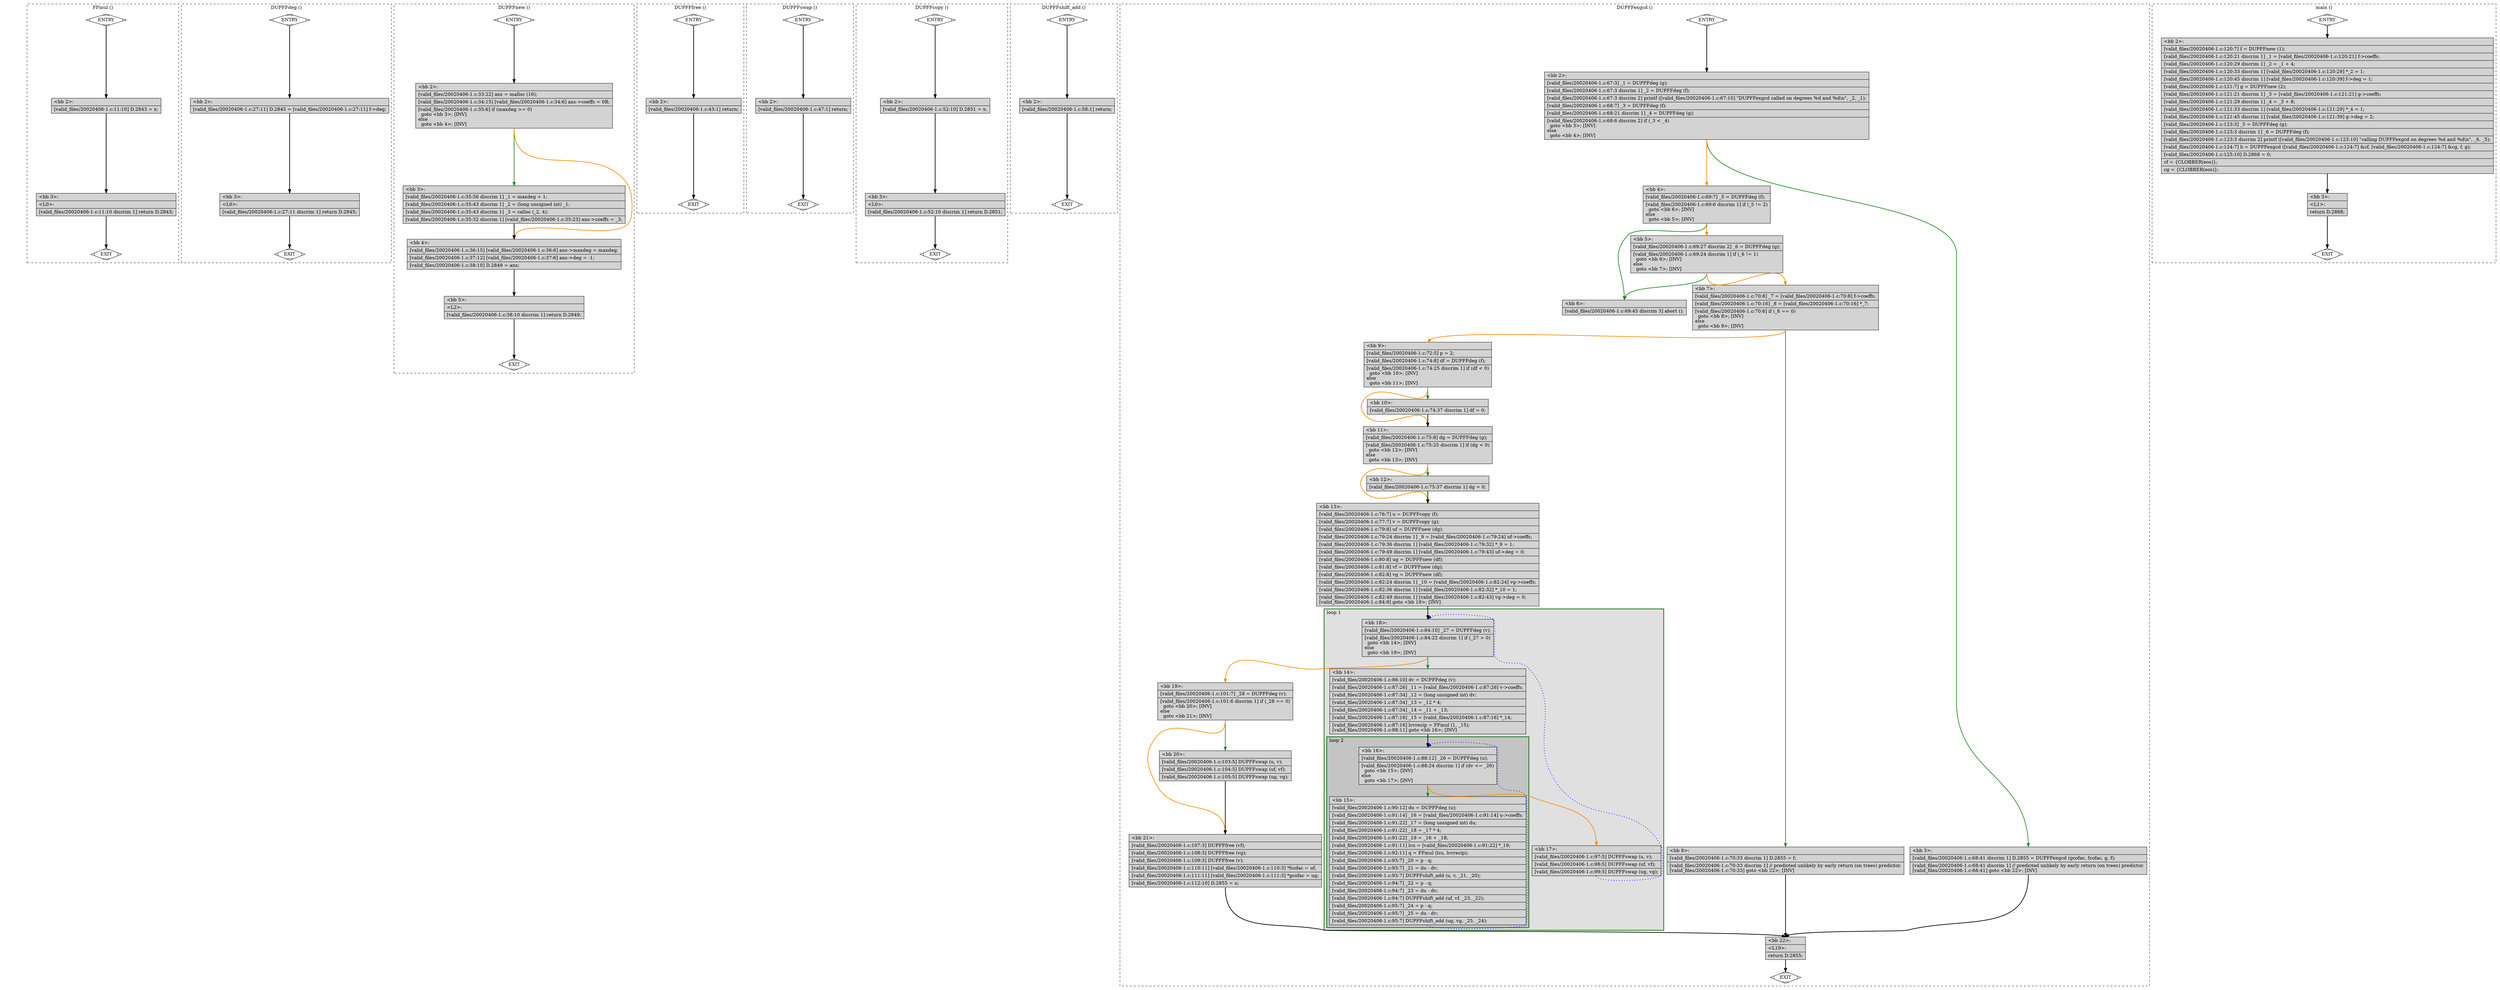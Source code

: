 digraph "a-20020406-1.c.015t.cfg" {
overlap=false;
subgraph "cluster_FFmul" {
	style="dashed";
	color="black";
	label="FFmul ()";
	fn_0_basic_block_0 [shape=Mdiamond,style=filled,fillcolor=white,label="ENTRY"];

	fn_0_basic_block_1 [shape=Mdiamond,style=filled,fillcolor=white,label="EXIT"];

	fn_0_basic_block_2 [shape=record,style=filled,fillcolor=lightgrey,label="{\<bb\ 2\>:\l\
|[valid_files/20020406-1.c:11:10]\ D.2843\ =\ x;\l\
}"];

	fn_0_basic_block_3 [shape=record,style=filled,fillcolor=lightgrey,label="{\<bb\ 3\>:\l\
|\<L0\>:\l\
|[valid_files/20020406-1.c:11:10\ discrim\ 1]\ return\ D.2843;\l\
}"];

	fn_0_basic_block_0:s -> fn_0_basic_block_2:n [style="solid,bold",color=black,weight=100,constraint=true];
	fn_0_basic_block_2:s -> fn_0_basic_block_3:n [style="solid,bold",color=black,weight=100,constraint=true];
	fn_0_basic_block_3:s -> fn_0_basic_block_1:n [style="solid,bold",color=black,weight=10,constraint=true];
	fn_0_basic_block_0:s -> fn_0_basic_block_1:n [style="invis",constraint=true];
}
subgraph "cluster_DUPFFdeg" {
	style="dashed";
	color="black";
	label="DUPFFdeg ()";
	fn_1_basic_block_0 [shape=Mdiamond,style=filled,fillcolor=white,label="ENTRY"];

	fn_1_basic_block_1 [shape=Mdiamond,style=filled,fillcolor=white,label="EXIT"];

	fn_1_basic_block_2 [shape=record,style=filled,fillcolor=lightgrey,label="{\<bb\ 2\>:\l\
|[valid_files/20020406-1.c:27:11]\ D.2845\ =\ [valid_files/20020406-1.c:27:11]\ f-\>deg;\l\
}"];

	fn_1_basic_block_3 [shape=record,style=filled,fillcolor=lightgrey,label="{\<bb\ 3\>:\l\
|\<L0\>:\l\
|[valid_files/20020406-1.c:27:11\ discrim\ 1]\ return\ D.2845;\l\
}"];

	fn_1_basic_block_0:s -> fn_1_basic_block_2:n [style="solid,bold",color=black,weight=100,constraint=true];
	fn_1_basic_block_2:s -> fn_1_basic_block_3:n [style="solid,bold",color=black,weight=100,constraint=true];
	fn_1_basic_block_3:s -> fn_1_basic_block_1:n [style="solid,bold",color=black,weight=10,constraint=true];
	fn_1_basic_block_0:s -> fn_1_basic_block_1:n [style="invis",constraint=true];
}
subgraph "cluster_DUPFFnew" {
	style="dashed";
	color="black";
	label="DUPFFnew ()";
	fn_2_basic_block_0 [shape=Mdiamond,style=filled,fillcolor=white,label="ENTRY"];

	fn_2_basic_block_1 [shape=Mdiamond,style=filled,fillcolor=white,label="EXIT"];

	fn_2_basic_block_2 [shape=record,style=filled,fillcolor=lightgrey,label="{\<bb\ 2\>:\l\
|[valid_files/20020406-1.c:33:22]\ ans\ =\ malloc\ (16);\l\
|[valid_files/20020406-1.c:34:15]\ [valid_files/20020406-1.c:34:6]\ ans-\>coeffs\ =\ 0B;\l\
|[valid_files/20020406-1.c:35:6]\ if\ (maxdeg\ \>=\ 0)\l\
\ \ goto\ \<bb\ 3\>;\ [INV]\l\
else\l\
\ \ goto\ \<bb\ 4\>;\ [INV]\l\
}"];

	fn_2_basic_block_3 [shape=record,style=filled,fillcolor=lightgrey,label="{\<bb\ 3\>:\l\
|[valid_files/20020406-1.c:35:56\ discrim\ 1]\ _1\ =\ maxdeg\ +\ 1;\l\
|[valid_files/20020406-1.c:35:43\ discrim\ 1]\ _2\ =\ (long\ unsigned\ int)\ _1;\l\
|[valid_files/20020406-1.c:35:43\ discrim\ 1]\ _3\ =\ calloc\ (_2,\ 4);\l\
|[valid_files/20020406-1.c:35:32\ discrim\ 1]\ [valid_files/20020406-1.c:35:23]\ ans-\>coeffs\ =\ _3;\l\
}"];

	fn_2_basic_block_4 [shape=record,style=filled,fillcolor=lightgrey,label="{\<bb\ 4\>:\l\
|[valid_files/20020406-1.c:36:15]\ [valid_files/20020406-1.c:36:6]\ ans-\>maxdeg\ =\ maxdeg;\l\
|[valid_files/20020406-1.c:37:12]\ [valid_files/20020406-1.c:37:6]\ ans-\>deg\ =\ -1;\l\
|[valid_files/20020406-1.c:38:10]\ D.2849\ =\ ans;\l\
}"];

	fn_2_basic_block_5 [shape=record,style=filled,fillcolor=lightgrey,label="{\<bb\ 5\>:\l\
|\<L2\>:\l\
|[valid_files/20020406-1.c:38:10\ discrim\ 1]\ return\ D.2849;\l\
}"];

	fn_2_basic_block_0:s -> fn_2_basic_block_2:n [style="solid,bold",color=black,weight=100,constraint=true];
	fn_2_basic_block_2:s -> fn_2_basic_block_3:n [style="solid,bold",color=forestgreen,weight=10,constraint=true];
	fn_2_basic_block_2:s -> fn_2_basic_block_4:n [style="solid,bold",color=darkorange,weight=10,constraint=true];
	fn_2_basic_block_3:s -> fn_2_basic_block_4:n [style="solid,bold",color=black,weight=100,constraint=true];
	fn_2_basic_block_4:s -> fn_2_basic_block_5:n [style="solid,bold",color=black,weight=100,constraint=true];
	fn_2_basic_block_5:s -> fn_2_basic_block_1:n [style="solid,bold",color=black,weight=10,constraint=true];
	fn_2_basic_block_0:s -> fn_2_basic_block_1:n [style="invis",constraint=true];
}
subgraph "cluster_DUPFFfree" {
	style="dashed";
	color="black";
	label="DUPFFfree ()";
	fn_3_basic_block_0 [shape=Mdiamond,style=filled,fillcolor=white,label="ENTRY"];

	fn_3_basic_block_1 [shape=Mdiamond,style=filled,fillcolor=white,label="EXIT"];

	fn_3_basic_block_2 [shape=record,style=filled,fillcolor=lightgrey,label="{\<bb\ 2\>:\l\
|[valid_files/20020406-1.c:43:1]\ return;\l\
}"];

	fn_3_basic_block_0:s -> fn_3_basic_block_2:n [style="solid,bold",color=black,weight=100,constraint=true];
	fn_3_basic_block_2:s -> fn_3_basic_block_1:n [style="solid,bold",color=black,weight=10,constraint=true];
	fn_3_basic_block_0:s -> fn_3_basic_block_1:n [style="invis",constraint=true];
}
subgraph "cluster_DUPFFswap" {
	style="dashed";
	color="black";
	label="DUPFFswap ()";
	fn_4_basic_block_0 [shape=Mdiamond,style=filled,fillcolor=white,label="ENTRY"];

	fn_4_basic_block_1 [shape=Mdiamond,style=filled,fillcolor=white,label="EXIT"];

	fn_4_basic_block_2 [shape=record,style=filled,fillcolor=lightgrey,label="{\<bb\ 2\>:\l\
|[valid_files/20020406-1.c:47:1]\ return;\l\
}"];

	fn_4_basic_block_0:s -> fn_4_basic_block_2:n [style="solid,bold",color=black,weight=100,constraint=true];
	fn_4_basic_block_2:s -> fn_4_basic_block_1:n [style="solid,bold",color=black,weight=10,constraint=true];
	fn_4_basic_block_0:s -> fn_4_basic_block_1:n [style="invis",constraint=true];
}
subgraph "cluster_DUPFFcopy" {
	style="dashed";
	color="black";
	label="DUPFFcopy ()";
	fn_5_basic_block_0 [shape=Mdiamond,style=filled,fillcolor=white,label="ENTRY"];

	fn_5_basic_block_1 [shape=Mdiamond,style=filled,fillcolor=white,label="EXIT"];

	fn_5_basic_block_2 [shape=record,style=filled,fillcolor=lightgrey,label="{\<bb\ 2\>:\l\
|[valid_files/20020406-1.c:52:10]\ D.2851\ =\ x;\l\
}"];

	fn_5_basic_block_3 [shape=record,style=filled,fillcolor=lightgrey,label="{\<bb\ 3\>:\l\
|\<L0\>:\l\
|[valid_files/20020406-1.c:52:10\ discrim\ 1]\ return\ D.2851;\l\
}"];

	fn_5_basic_block_0:s -> fn_5_basic_block_2:n [style="solid,bold",color=black,weight=100,constraint=true];
	fn_5_basic_block_2:s -> fn_5_basic_block_3:n [style="solid,bold",color=black,weight=100,constraint=true];
	fn_5_basic_block_3:s -> fn_5_basic_block_1:n [style="solid,bold",color=black,weight=10,constraint=true];
	fn_5_basic_block_0:s -> fn_5_basic_block_1:n [style="invis",constraint=true];
}
subgraph "cluster_DUPFFshift_add" {
	style="dashed";
	color="black";
	label="DUPFFshift_add ()";
	fn_6_basic_block_0 [shape=Mdiamond,style=filled,fillcolor=white,label="ENTRY"];

	fn_6_basic_block_1 [shape=Mdiamond,style=filled,fillcolor=white,label="EXIT"];

	fn_6_basic_block_2 [shape=record,style=filled,fillcolor=lightgrey,label="{\<bb\ 2\>:\l\
|[valid_files/20020406-1.c:58:1]\ return;\l\
}"];

	fn_6_basic_block_0:s -> fn_6_basic_block_2:n [style="solid,bold",color=black,weight=100,constraint=true];
	fn_6_basic_block_2:s -> fn_6_basic_block_1:n [style="solid,bold",color=black,weight=10,constraint=true];
	fn_6_basic_block_0:s -> fn_6_basic_block_1:n [style="invis",constraint=true];
}
subgraph "cluster_DUPFFexgcd" {
	style="dashed";
	color="black";
	label="DUPFFexgcd ()";
	subgraph cluster_7_1 {
	style="filled";
	color="darkgreen";
	fillcolor="grey88";
	label="loop 1";
	labeljust=l;
	penwidth=2;
	subgraph cluster_7_2 {
	style="filled";
	color="darkgreen";
	fillcolor="grey77";
	label="loop 2";
	labeljust=l;
	penwidth=2;
	fn_7_basic_block_16 [shape=record,style=filled,fillcolor=lightgrey,label="{\<bb\ 16\>:\l\
|[valid_files/20020406-1.c:88:12]\ _26\ =\ DUPFFdeg\ (u);\l\
|[valid_files/20020406-1.c:88:24\ discrim\ 1]\ if\ (dv\ \<=\ _26)\l\
\ \ goto\ \<bb\ 15\>;\ [INV]\l\
else\l\
\ \ goto\ \<bb\ 17\>;\ [INV]\l\
}"];

	fn_7_basic_block_15 [shape=record,style=filled,fillcolor=lightgrey,label="{\<bb\ 15\>:\l\
|[valid_files/20020406-1.c:90:12]\ du\ =\ DUPFFdeg\ (u);\l\
|[valid_files/20020406-1.c:91:14]\ _16\ =\ [valid_files/20020406-1.c:91:14]\ u-\>coeffs;\l\
|[valid_files/20020406-1.c:91:22]\ _17\ =\ (long\ unsigned\ int)\ du;\l\
|[valid_files/20020406-1.c:91:22]\ _18\ =\ _17\ *\ 4;\l\
|[valid_files/20020406-1.c:91:22]\ _19\ =\ _16\ +\ _18;\l\
|[valid_files/20020406-1.c:91:11]\ lcu\ =\ [valid_files/20020406-1.c:91:22]\ *_19;\l\
|[valid_files/20020406-1.c:92:11]\ q\ =\ FFmul\ (lcu,\ lcvrecip);\l\
|[valid_files/20020406-1.c:93:7]\ _20\ =\ p\ -\ q;\l\
|[valid_files/20020406-1.c:93:7]\ _21\ =\ du\ -\ dv;\l\
|[valid_files/20020406-1.c:93:7]\ DUPFFshift_add\ (u,\ v,\ _21,\ _20);\l\
|[valid_files/20020406-1.c:94:7]\ _22\ =\ p\ -\ q;\l\
|[valid_files/20020406-1.c:94:7]\ _23\ =\ du\ -\ dv;\l\
|[valid_files/20020406-1.c:94:7]\ DUPFFshift_add\ (uf,\ vf,\ _23,\ _22);\l\
|[valid_files/20020406-1.c:95:7]\ _24\ =\ p\ -\ q;\l\
|[valid_files/20020406-1.c:95:7]\ _25\ =\ du\ -\ dv;\l\
|[valid_files/20020406-1.c:95:7]\ DUPFFshift_add\ (ug,\ vg,\ _25,\ _24);\l\
}"];

	}
	fn_7_basic_block_18 [shape=record,style=filled,fillcolor=lightgrey,label="{\<bb\ 18\>:\l\
|[valid_files/20020406-1.c:84:10]\ _27\ =\ DUPFFdeg\ (v);\l\
|[valid_files/20020406-1.c:84:22\ discrim\ 1]\ if\ (_27\ \>\ 0)\l\
\ \ goto\ \<bb\ 14\>;\ [INV]\l\
else\l\
\ \ goto\ \<bb\ 19\>;\ [INV]\l\
}"];

	fn_7_basic_block_14 [shape=record,style=filled,fillcolor=lightgrey,label="{\<bb\ 14\>:\l\
|[valid_files/20020406-1.c:86:10]\ dv\ =\ DUPFFdeg\ (v);\l\
|[valid_files/20020406-1.c:87:26]\ _11\ =\ [valid_files/20020406-1.c:87:26]\ v-\>coeffs;\l\
|[valid_files/20020406-1.c:87:34]\ _12\ =\ (long\ unsigned\ int)\ dv;\l\
|[valid_files/20020406-1.c:87:34]\ _13\ =\ _12\ *\ 4;\l\
|[valid_files/20020406-1.c:87:34]\ _14\ =\ _11\ +\ _13;\l\
|[valid_files/20020406-1.c:87:16]\ _15\ =\ [valid_files/20020406-1.c:87:16]\ *_14;\l\
|[valid_files/20020406-1.c:87:16]\ lcvrecip\ =\ FFmul\ (1,\ _15);\l\
[valid_files/20020406-1.c:88:11]\ goto\ \<bb\ 16\>;\ [INV]\l\
}"];

	fn_7_basic_block_17 [shape=record,style=filled,fillcolor=lightgrey,label="{\<bb\ 17\>:\l\
|[valid_files/20020406-1.c:97:5]\ DUPFFswap\ (u,\ v);\l\
|[valid_files/20020406-1.c:98:5]\ DUPFFswap\ (uf,\ vf);\l\
|[valid_files/20020406-1.c:99:5]\ DUPFFswap\ (ug,\ vg);\l\
}"];

	}
	fn_7_basic_block_0 [shape=Mdiamond,style=filled,fillcolor=white,label="ENTRY"];

	fn_7_basic_block_1 [shape=Mdiamond,style=filled,fillcolor=white,label="EXIT"];

	fn_7_basic_block_2 [shape=record,style=filled,fillcolor=lightgrey,label="{\<bb\ 2\>:\l\
|[valid_files/20020406-1.c:67:3]\ _1\ =\ DUPFFdeg\ (g);\l\
|[valid_files/20020406-1.c:67:3\ discrim\ 1]\ _2\ =\ DUPFFdeg\ (f);\l\
|[valid_files/20020406-1.c:67:3\ discrim\ 2]\ printf\ ([valid_files/20020406-1.c:67:10]\ \"DUPFFexgcd\ called\ on\ degrees\ %d\ and\ %d\\n\",\ _2,\ _1);\l\
|[valid_files/20020406-1.c:68:7]\ _3\ =\ DUPFFdeg\ (f);\l\
|[valid_files/20020406-1.c:68:21\ discrim\ 1]\ _4\ =\ DUPFFdeg\ (g);\l\
|[valid_files/20020406-1.c:68:6\ discrim\ 2]\ if\ (_3\ \<\ _4)\l\
\ \ goto\ \<bb\ 3\>;\ [INV]\l\
else\l\
\ \ goto\ \<bb\ 4\>;\ [INV]\l\
}"];

	fn_7_basic_block_3 [shape=record,style=filled,fillcolor=lightgrey,label="{\<bb\ 3\>:\l\
|[valid_files/20020406-1.c:68:41\ discrim\ 1]\ D.2855\ =\ DUPFFexgcd\ (gcofac,\ fcofac,\ g,\ f);\l\
|[valid_files/20020406-1.c:68:41\ discrim\ 1]\ //\ predicted\ unlikely\ by\ early\ return\ (on\ trees)\ predictor.\l\
[valid_files/20020406-1.c:68:41]\ goto\ \<bb\ 22\>;\ [INV]\l\
}"];

	fn_7_basic_block_4 [shape=record,style=filled,fillcolor=lightgrey,label="{\<bb\ 4\>:\l\
|[valid_files/20020406-1.c:69:7]\ _5\ =\ DUPFFdeg\ (f);\l\
|[valid_files/20020406-1.c:69:6\ discrim\ 1]\ if\ (_5\ !=\ 2)\l\
\ \ goto\ \<bb\ 6\>;\ [INV]\l\
else\l\
\ \ goto\ \<bb\ 5\>;\ [INV]\l\
}"];

	fn_7_basic_block_5 [shape=record,style=filled,fillcolor=lightgrey,label="{\<bb\ 5\>:\l\
|[valid_files/20020406-1.c:69:27\ discrim\ 2]\ _6\ =\ DUPFFdeg\ (g);\l\
|[valid_files/20020406-1.c:69:24\ discrim\ 1]\ if\ (_6\ !=\ 1)\l\
\ \ goto\ \<bb\ 6\>;\ [INV]\l\
else\l\
\ \ goto\ \<bb\ 7\>;\ [INV]\l\
}"];

	fn_7_basic_block_6 [shape=record,style=filled,fillcolor=lightgrey,label="{\<bb\ 6\>:\l\
|[valid_files/20020406-1.c:69:45\ discrim\ 3]\ abort\ ();\l\
}"];

	fn_7_basic_block_7 [shape=record,style=filled,fillcolor=lightgrey,label="{\<bb\ 7\>:\l\
|[valid_files/20020406-1.c:70:8]\ _7\ =\ [valid_files/20020406-1.c:70:8]\ f-\>coeffs;\l\
|[valid_files/20020406-1.c:70:16]\ _8\ =\ [valid_files/20020406-1.c:70:16]\ *_7;\l\
|[valid_files/20020406-1.c:70:6]\ if\ (_8\ ==\ 0)\l\
\ \ goto\ \<bb\ 8\>;\ [INV]\l\
else\l\
\ \ goto\ \<bb\ 9\>;\ [INV]\l\
}"];

	fn_7_basic_block_8 [shape=record,style=filled,fillcolor=lightgrey,label="{\<bb\ 8\>:\l\
|[valid_files/20020406-1.c:70:33\ discrim\ 1]\ D.2855\ =\ f;\l\
|[valid_files/20020406-1.c:70:33\ discrim\ 1]\ //\ predicted\ unlikely\ by\ early\ return\ (on\ trees)\ predictor.\l\
[valid_files/20020406-1.c:70:33]\ goto\ \<bb\ 22\>;\ [INV]\l\
}"];

	fn_7_basic_block_9 [shape=record,style=filled,fillcolor=lightgrey,label="{\<bb\ 9\>:\l\
|[valid_files/20020406-1.c:72:5]\ p\ =\ 2;\l\
|[valid_files/20020406-1.c:74:8]\ df\ =\ DUPFFdeg\ (f);\l\
|[valid_files/20020406-1.c:74:25\ discrim\ 1]\ if\ (df\ \<\ 0)\l\
\ \ goto\ \<bb\ 10\>;\ [INV]\l\
else\l\
\ \ goto\ \<bb\ 11\>;\ [INV]\l\
}"];

	fn_7_basic_block_10 [shape=record,style=filled,fillcolor=lightgrey,label="{\<bb\ 10\>:\l\
|[valid_files/20020406-1.c:74:37\ discrim\ 1]\ df\ =\ 0;\l\
}"];

	fn_7_basic_block_11 [shape=record,style=filled,fillcolor=lightgrey,label="{\<bb\ 11\>:\l\
|[valid_files/20020406-1.c:75:8]\ dg\ =\ DUPFFdeg\ (g);\l\
|[valid_files/20020406-1.c:75:25\ discrim\ 1]\ if\ (dg\ \<\ 0)\l\
\ \ goto\ \<bb\ 12\>;\ [INV]\l\
else\l\
\ \ goto\ \<bb\ 13\>;\ [INV]\l\
}"];

	fn_7_basic_block_12 [shape=record,style=filled,fillcolor=lightgrey,label="{\<bb\ 12\>:\l\
|[valid_files/20020406-1.c:75:37\ discrim\ 1]\ dg\ =\ 0;\l\
}"];

	fn_7_basic_block_13 [shape=record,style=filled,fillcolor=lightgrey,label="{\<bb\ 13\>:\l\
|[valid_files/20020406-1.c:76:7]\ u\ =\ DUPFFcopy\ (f);\l\
|[valid_files/20020406-1.c:77:7]\ v\ =\ DUPFFcopy\ (g);\l\
|[valid_files/20020406-1.c:79:8]\ uf\ =\ DUPFFnew\ (dg);\l\
|[valid_files/20020406-1.c:79:24\ discrim\ 1]\ _9\ =\ [valid_files/20020406-1.c:79:24]\ uf-\>coeffs;\l\
|[valid_files/20020406-1.c:79:36\ discrim\ 1]\ [valid_files/20020406-1.c:79:32]\ *_9\ =\ 1;\l\
|[valid_files/20020406-1.c:79:49\ discrim\ 1]\ [valid_files/20020406-1.c:79:43]\ uf-\>deg\ =\ 0;\l\
|[valid_files/20020406-1.c:80:8]\ ug\ =\ DUPFFnew\ (df);\l\
|[valid_files/20020406-1.c:81:8]\ vf\ =\ DUPFFnew\ (dg);\l\
|[valid_files/20020406-1.c:82:8]\ vg\ =\ DUPFFnew\ (df);\l\
|[valid_files/20020406-1.c:82:24\ discrim\ 1]\ _10\ =\ [valid_files/20020406-1.c:82:24]\ vg-\>coeffs;\l\
|[valid_files/20020406-1.c:82:36\ discrim\ 1]\ [valid_files/20020406-1.c:82:32]\ *_10\ =\ 1;\l\
|[valid_files/20020406-1.c:82:49\ discrim\ 1]\ [valid_files/20020406-1.c:82:43]\ vg-\>deg\ =\ 0;\l\
[valid_files/20020406-1.c:84:9]\ goto\ \<bb\ 18\>;\ [INV]\l\
}"];

	fn_7_basic_block_19 [shape=record,style=filled,fillcolor=lightgrey,label="{\<bb\ 19\>:\l\
|[valid_files/20020406-1.c:101:7]\ _28\ =\ DUPFFdeg\ (v);\l\
|[valid_files/20020406-1.c:101:6\ discrim\ 1]\ if\ (_28\ ==\ 0)\l\
\ \ goto\ \<bb\ 20\>;\ [INV]\l\
else\l\
\ \ goto\ \<bb\ 21\>;\ [INV]\l\
}"];

	fn_7_basic_block_20 [shape=record,style=filled,fillcolor=lightgrey,label="{\<bb\ 20\>:\l\
|[valid_files/20020406-1.c:103:5]\ DUPFFswap\ (u,\ v);\l\
|[valid_files/20020406-1.c:104:5]\ DUPFFswap\ (uf,\ vf);\l\
|[valid_files/20020406-1.c:105:5]\ DUPFFswap\ (ug,\ vg);\l\
}"];

	fn_7_basic_block_21 [shape=record,style=filled,fillcolor=lightgrey,label="{\<bb\ 21\>:\l\
|[valid_files/20020406-1.c:107:3]\ DUPFFfree\ (vf);\l\
|[valid_files/20020406-1.c:108:3]\ DUPFFfree\ (vg);\l\
|[valid_files/20020406-1.c:109:3]\ DUPFFfree\ (v);\l\
|[valid_files/20020406-1.c:110:11]\ [valid_files/20020406-1.c:110:3]\ *fcofac\ =\ uf;\l\
|[valid_files/20020406-1.c:111:11]\ [valid_files/20020406-1.c:111:3]\ *gcofac\ =\ ug;\l\
|[valid_files/20020406-1.c:112:10]\ D.2855\ =\ u;\l\
}"];

	fn_7_basic_block_22 [shape=record,style=filled,fillcolor=lightgrey,label="{\<bb\ 22\>:\l\
|\<L19\>:\l\
|return\ D.2855;\l\
}"];

	fn_7_basic_block_0:s -> fn_7_basic_block_2:n [style="solid,bold",color=black,weight=100,constraint=true];
	fn_7_basic_block_2:s -> fn_7_basic_block_3:n [style="solid,bold",color=forestgreen,weight=10,constraint=true];
	fn_7_basic_block_2:s -> fn_7_basic_block_4:n [style="solid,bold",color=darkorange,weight=10,constraint=true];
	fn_7_basic_block_3:s -> fn_7_basic_block_22:n [style="solid,bold",color=black,weight=100,constraint=true];
	fn_7_basic_block_4:s -> fn_7_basic_block_6:n [style="solid,bold",color=forestgreen,weight=10,constraint=true];
	fn_7_basic_block_4:s -> fn_7_basic_block_5:n [style="solid,bold",color=darkorange,weight=10,constraint=true];
	fn_7_basic_block_5:s -> fn_7_basic_block_6:n [style="solid,bold",color=forestgreen,weight=10,constraint=true];
	fn_7_basic_block_5:s -> fn_7_basic_block_7:n [style="solid,bold",color=darkorange,weight=10,constraint=true];
	fn_7_basic_block_7:s -> fn_7_basic_block_8:n [style="solid,bold",color=forestgreen,weight=10,constraint=true];
	fn_7_basic_block_7:s -> fn_7_basic_block_9:n [style="solid,bold",color=darkorange,weight=10,constraint=true];
	fn_7_basic_block_8:s -> fn_7_basic_block_22:n [style="solid,bold",color=black,weight=100,constraint=true];
	fn_7_basic_block_9:s -> fn_7_basic_block_10:n [style="solid,bold",color=forestgreen,weight=10,constraint=true];
	fn_7_basic_block_9:s -> fn_7_basic_block_11:n [style="solid,bold",color=darkorange,weight=10,constraint=true];
	fn_7_basic_block_10:s -> fn_7_basic_block_11:n [style="solid,bold",color=black,weight=100,constraint=true];
	fn_7_basic_block_11:s -> fn_7_basic_block_12:n [style="solid,bold",color=forestgreen,weight=10,constraint=true];
	fn_7_basic_block_11:s -> fn_7_basic_block_13:n [style="solid,bold",color=darkorange,weight=10,constraint=true];
	fn_7_basic_block_12:s -> fn_7_basic_block_13:n [style="solid,bold",color=black,weight=100,constraint=true];
	fn_7_basic_block_13:s -> fn_7_basic_block_18:n [style="solid,bold",color=black,weight=100,constraint=true];
	fn_7_basic_block_14:s -> fn_7_basic_block_16:n [style="solid,bold",color=black,weight=100,constraint=true];
	fn_7_basic_block_15:s -> fn_7_basic_block_16:n [style="dotted,bold",color=blue,weight=10,constraint=false];
	fn_7_basic_block_16:s -> fn_7_basic_block_15:n [style="solid,bold",color=forestgreen,weight=10,constraint=true];
	fn_7_basic_block_16:s -> fn_7_basic_block_17:n [style="solid,bold",color=darkorange,weight=10,constraint=true];
	fn_7_basic_block_17:s -> fn_7_basic_block_18:n [style="dotted,bold",color=blue,weight=10,constraint=false];
	fn_7_basic_block_18:s -> fn_7_basic_block_14:n [style="solid,bold",color=forestgreen,weight=10,constraint=true];
	fn_7_basic_block_18:s -> fn_7_basic_block_19:n [style="solid,bold",color=darkorange,weight=10,constraint=true];
	fn_7_basic_block_19:s -> fn_7_basic_block_20:n [style="solid,bold",color=forestgreen,weight=10,constraint=true];
	fn_7_basic_block_19:s -> fn_7_basic_block_21:n [style="solid,bold",color=darkorange,weight=10,constraint=true];
	fn_7_basic_block_20:s -> fn_7_basic_block_21:n [style="solid,bold",color=black,weight=100,constraint=true];
	fn_7_basic_block_21:s -> fn_7_basic_block_22:n [style="solid,bold",color=black,weight=100,constraint=true];
	fn_7_basic_block_22:s -> fn_7_basic_block_1:n [style="solid,bold",color=black,weight=10,constraint=true];
	fn_7_basic_block_0:s -> fn_7_basic_block_1:n [style="invis",constraint=true];
}
subgraph "cluster_main" {
	style="dashed";
	color="black";
	label="main ()";
	fn_8_basic_block_0 [shape=Mdiamond,style=filled,fillcolor=white,label="ENTRY"];

	fn_8_basic_block_1 [shape=Mdiamond,style=filled,fillcolor=white,label="EXIT"];

	fn_8_basic_block_2 [shape=record,style=filled,fillcolor=lightgrey,label="{\<bb\ 2\>:\l\
|[valid_files/20020406-1.c:120:7]\ f\ =\ DUPFFnew\ (1);\l\
|[valid_files/20020406-1.c:120:21\ discrim\ 1]\ _1\ =\ [valid_files/20020406-1.c:120:21]\ f-\>coeffs;\l\
|[valid_files/20020406-1.c:120:29\ discrim\ 1]\ _2\ =\ _1\ +\ 4;\l\
|[valid_files/20020406-1.c:120:33\ discrim\ 1]\ [valid_files/20020406-1.c:120:29]\ *_2\ =\ 1;\l\
|[valid_files/20020406-1.c:120:45\ discrim\ 1]\ [valid_files/20020406-1.c:120:39]\ f-\>deg\ =\ 1;\l\
|[valid_files/20020406-1.c:121:7]\ g\ =\ DUPFFnew\ (2);\l\
|[valid_files/20020406-1.c:121:21\ discrim\ 1]\ _3\ =\ [valid_files/20020406-1.c:121:21]\ g-\>coeffs;\l\
|[valid_files/20020406-1.c:121:29\ discrim\ 1]\ _4\ =\ _3\ +\ 8;\l\
|[valid_files/20020406-1.c:121:33\ discrim\ 1]\ [valid_files/20020406-1.c:121:29]\ *_4\ =\ 1;\l\
|[valid_files/20020406-1.c:121:45\ discrim\ 1]\ [valid_files/20020406-1.c:121:39]\ g-\>deg\ =\ 2;\l\
|[valid_files/20020406-1.c:123:3]\ _5\ =\ DUPFFdeg\ (g);\l\
|[valid_files/20020406-1.c:123:3\ discrim\ 1]\ _6\ =\ DUPFFdeg\ (f);\l\
|[valid_files/20020406-1.c:123:3\ discrim\ 2]\ printf\ ([valid_files/20020406-1.c:123:10]\ \"calling\ DUPFFexgcd\ on\ degrees\ %d\ and\ %d\\n\",\ _6,\ _5);\l\
|[valid_files/20020406-1.c:124:7]\ h\ =\ DUPFFexgcd\ ([valid_files/20020406-1.c:124:7]\ &cf,\ [valid_files/20020406-1.c:124:7]\ &cg,\ f,\ g);\l\
|[valid_files/20020406-1.c:125:10]\ D.2868\ =\ 0;\l\
|cf\ =\ \{CLOBBER(eos)\};\l\
|cg\ =\ \{CLOBBER(eos)\};\l\
}"];

	fn_8_basic_block_3 [shape=record,style=filled,fillcolor=lightgrey,label="{\<bb\ 3\>:\l\
|\<L1\>:\l\
|return\ D.2868;\l\
}"];

	fn_8_basic_block_0:s -> fn_8_basic_block_2:n [style="solid,bold",color=black,weight=100,constraint=true];
	fn_8_basic_block_2:s -> fn_8_basic_block_3:n [style="solid,bold",color=black,weight=100,constraint=true];
	fn_8_basic_block_3:s -> fn_8_basic_block_1:n [style="solid,bold",color=black,weight=10,constraint=true];
	fn_8_basic_block_0:s -> fn_8_basic_block_1:n [style="invis",constraint=true];
}
}
